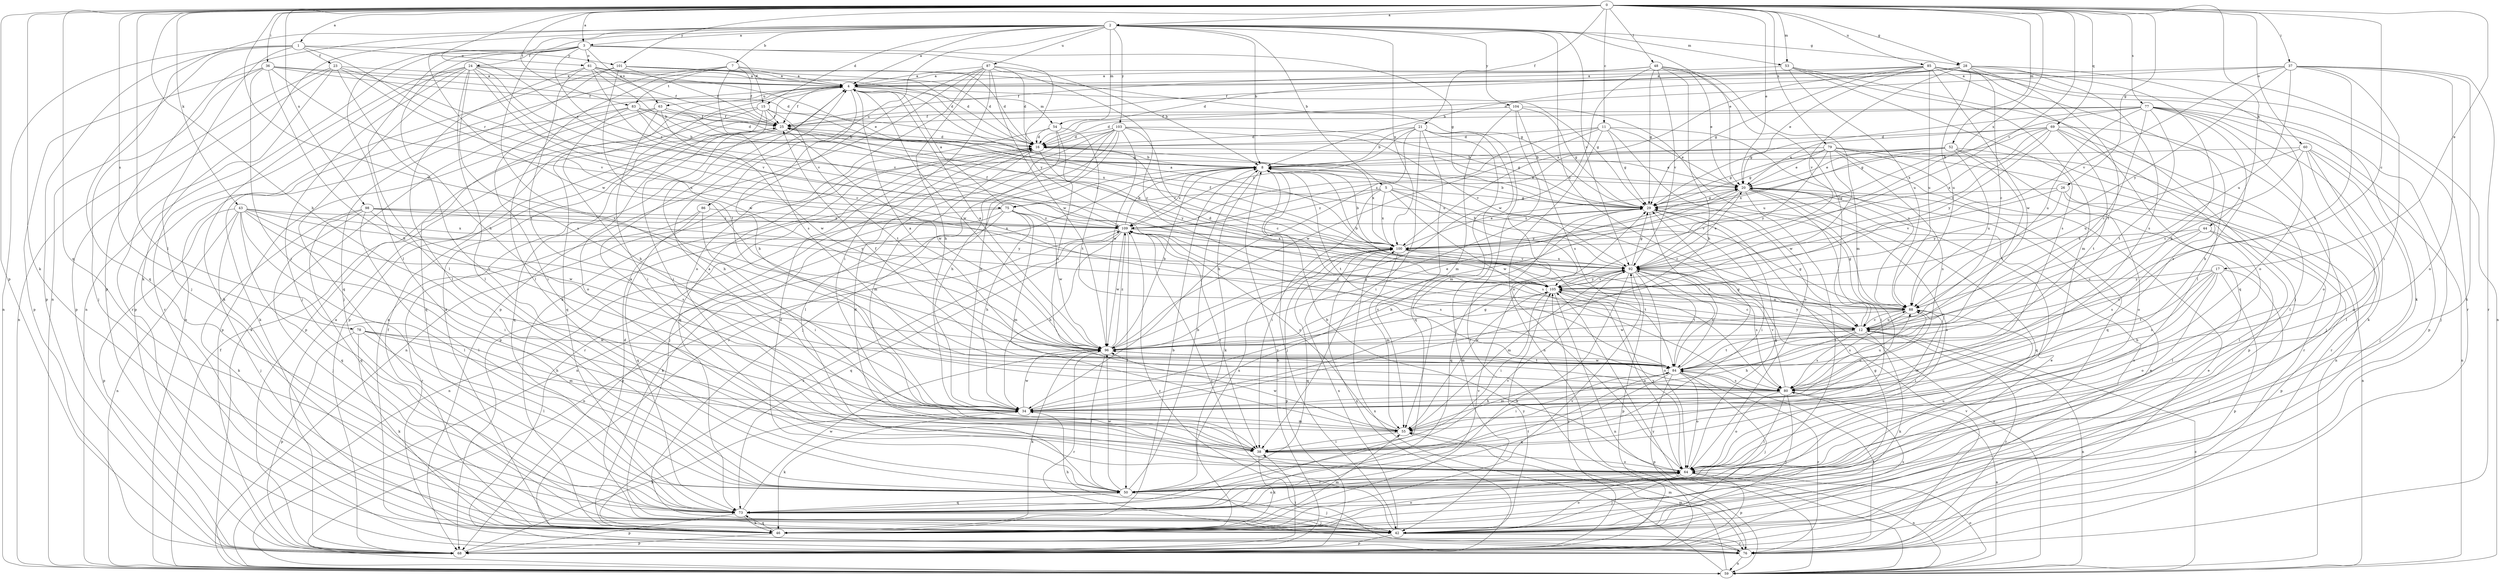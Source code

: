 strict digraph  {
0;
1;
2;
3;
4;
5;
7;
8;
11;
12;
15;
16;
17;
20;
21;
23;
24;
25;
26;
28;
29;
34;
36;
37;
38;
42;
43;
44;
46;
48;
50;
52;
53;
54;
55;
59;
60;
61;
63;
64;
68;
69;
73;
75;
76;
77;
78;
79;
80;
83;
84;
85;
86;
87;
88;
92;
96;
98;
100;
101;
103;
104;
105;
109;
0 -> 1  [label=a];
0 -> 2  [label=a];
0 -> 3  [label=a];
0 -> 11  [label=c];
0 -> 12  [label=c];
0 -> 17  [label=e];
0 -> 20  [label=e];
0 -> 21  [label=f];
0 -> 26  [label=g];
0 -> 28  [label=g];
0 -> 34  [label=h];
0 -> 36  [label=i];
0 -> 37  [label=i];
0 -> 43  [label=k];
0 -> 44  [label=k];
0 -> 46  [label=k];
0 -> 48  [label=l];
0 -> 50  [label=l];
0 -> 52  [label=m];
0 -> 53  [label=m];
0 -> 60  [label=o];
0 -> 68  [label=p];
0 -> 69  [label=q];
0 -> 73  [label=q];
0 -> 77  [label=s];
0 -> 78  [label=s];
0 -> 79  [label=s];
0 -> 83  [label=t];
0 -> 85  [label=u];
0 -> 92  [label=v];
0 -> 96  [label=w];
0 -> 98  [label=x];
0 -> 100  [label=x];
0 -> 101  [label=y];
0 -> 109  [label=z];
1 -> 23  [label=f];
1 -> 42  [label=j];
1 -> 59  [label=n];
1 -> 61  [label=o];
1 -> 68  [label=p];
1 -> 73  [label=q];
1 -> 75  [label=r];
1 -> 101  [label=y];
2 -> 3  [label=a];
2 -> 4  [label=a];
2 -> 5  [label=b];
2 -> 7  [label=b];
2 -> 8  [label=b];
2 -> 12  [label=c];
2 -> 15  [label=d];
2 -> 20  [label=e];
2 -> 28  [label=g];
2 -> 46  [label=k];
2 -> 50  [label=l];
2 -> 53  [label=m];
2 -> 54  [label=m];
2 -> 59  [label=n];
2 -> 68  [label=p];
2 -> 86  [label=u];
2 -> 87  [label=u];
2 -> 92  [label=v];
2 -> 96  [label=w];
2 -> 100  [label=x];
2 -> 103  [label=y];
2 -> 104  [label=y];
3 -> 15  [label=d];
3 -> 24  [label=f];
3 -> 29  [label=g];
3 -> 34  [label=h];
3 -> 50  [label=l];
3 -> 59  [label=n];
3 -> 61  [label=o];
3 -> 63  [label=o];
3 -> 80  [label=s];
3 -> 105  [label=y];
3 -> 109  [label=z];
4 -> 25  [label=f];
4 -> 29  [label=g];
4 -> 34  [label=h];
4 -> 54  [label=m];
4 -> 63  [label=o];
4 -> 68  [label=p];
4 -> 96  [label=w];
5 -> 12  [label=c];
5 -> 29  [label=g];
5 -> 38  [label=i];
5 -> 75  [label=r];
5 -> 80  [label=s];
5 -> 100  [label=x];
5 -> 105  [label=y];
5 -> 109  [label=z];
7 -> 4  [label=a];
7 -> 16  [label=d];
7 -> 25  [label=f];
7 -> 50  [label=l];
7 -> 59  [label=n];
7 -> 80  [label=s];
7 -> 83  [label=t];
8 -> 20  [label=e];
8 -> 42  [label=j];
8 -> 46  [label=k];
8 -> 59  [label=n];
8 -> 75  [label=r];
8 -> 84  [label=t];
8 -> 109  [label=z];
11 -> 16  [label=d];
11 -> 20  [label=e];
11 -> 29  [label=g];
11 -> 59  [label=n];
11 -> 64  [label=o];
11 -> 88  [label=u];
11 -> 96  [label=w];
11 -> 109  [label=z];
12 -> 29  [label=g];
12 -> 34  [label=h];
12 -> 46  [label=k];
12 -> 59  [label=n];
12 -> 76  [label=r];
12 -> 80  [label=s];
12 -> 84  [label=t];
12 -> 88  [label=u];
12 -> 96  [label=w];
12 -> 105  [label=y];
12 -> 109  [label=z];
15 -> 25  [label=f];
15 -> 38  [label=i];
15 -> 64  [label=o];
15 -> 68  [label=p];
15 -> 73  [label=q];
15 -> 84  [label=t];
15 -> 88  [label=u];
16 -> 8  [label=b];
16 -> 20  [label=e];
16 -> 42  [label=j];
16 -> 55  [label=m];
16 -> 76  [label=r];
16 -> 100  [label=x];
16 -> 105  [label=y];
17 -> 12  [label=c];
17 -> 34  [label=h];
17 -> 42  [label=j];
17 -> 64  [label=o];
17 -> 68  [label=p];
17 -> 80  [label=s];
17 -> 84  [label=t];
17 -> 105  [label=y];
20 -> 29  [label=g];
20 -> 38  [label=i];
20 -> 50  [label=l];
20 -> 64  [label=o];
20 -> 73  [label=q];
20 -> 92  [label=v];
20 -> 96  [label=w];
21 -> 8  [label=b];
21 -> 16  [label=d];
21 -> 34  [label=h];
21 -> 38  [label=i];
21 -> 42  [label=j];
21 -> 55  [label=m];
21 -> 73  [label=q];
21 -> 76  [label=r];
21 -> 109  [label=z];
23 -> 4  [label=a];
23 -> 59  [label=n];
23 -> 64  [label=o];
23 -> 68  [label=p];
23 -> 76  [label=r];
23 -> 88  [label=u];
23 -> 92  [label=v];
24 -> 4  [label=a];
24 -> 12  [label=c];
24 -> 16  [label=d];
24 -> 42  [label=j];
24 -> 46  [label=k];
24 -> 50  [label=l];
24 -> 73  [label=q];
24 -> 76  [label=r];
24 -> 80  [label=s];
24 -> 92  [label=v];
24 -> 96  [label=w];
25 -> 16  [label=d];
25 -> 34  [label=h];
25 -> 73  [label=q];
25 -> 96  [label=w];
26 -> 29  [label=g];
26 -> 50  [label=l];
26 -> 59  [label=n];
26 -> 92  [label=v];
26 -> 105  [label=y];
28 -> 4  [label=a];
28 -> 8  [label=b];
28 -> 12  [label=c];
28 -> 25  [label=f];
28 -> 34  [label=h];
28 -> 64  [label=o];
28 -> 80  [label=s];
28 -> 84  [label=t];
28 -> 88  [label=u];
28 -> 92  [label=v];
29 -> 8  [label=b];
29 -> 34  [label=h];
29 -> 38  [label=i];
29 -> 73  [label=q];
29 -> 84  [label=t];
29 -> 109  [label=z];
34 -> 29  [label=g];
34 -> 46  [label=k];
34 -> 55  [label=m];
34 -> 88  [label=u];
34 -> 96  [label=w];
34 -> 105  [label=y];
36 -> 4  [label=a];
36 -> 16  [label=d];
36 -> 25  [label=f];
36 -> 34  [label=h];
36 -> 38  [label=i];
36 -> 42  [label=j];
36 -> 68  [label=p];
36 -> 92  [label=v];
37 -> 4  [label=a];
37 -> 16  [label=d];
37 -> 38  [label=i];
37 -> 46  [label=k];
37 -> 64  [label=o];
37 -> 76  [label=r];
37 -> 84  [label=t];
37 -> 88  [label=u];
37 -> 92  [label=v];
37 -> 105  [label=y];
38 -> 4  [label=a];
38 -> 46  [label=k];
38 -> 64  [label=o];
42 -> 16  [label=d];
42 -> 20  [label=e];
42 -> 34  [label=h];
42 -> 64  [label=o];
42 -> 68  [label=p];
42 -> 76  [label=r];
42 -> 80  [label=s];
42 -> 100  [label=x];
42 -> 105  [label=y];
42 -> 109  [label=z];
43 -> 38  [label=i];
43 -> 42  [label=j];
43 -> 50  [label=l];
43 -> 59  [label=n];
43 -> 68  [label=p];
43 -> 73  [label=q];
43 -> 96  [label=w];
43 -> 100  [label=x];
43 -> 105  [label=y];
43 -> 109  [label=z];
44 -> 12  [label=c];
44 -> 50  [label=l];
44 -> 68  [label=p];
44 -> 80  [label=s];
44 -> 100  [label=x];
46 -> 4  [label=a];
46 -> 8  [label=b];
46 -> 20  [label=e];
46 -> 25  [label=f];
46 -> 29  [label=g];
46 -> 55  [label=m];
46 -> 64  [label=o];
46 -> 68  [label=p];
46 -> 73  [label=q];
46 -> 92  [label=v];
46 -> 109  [label=z];
48 -> 4  [label=a];
48 -> 12  [label=c];
48 -> 20  [label=e];
48 -> 25  [label=f];
48 -> 29  [label=g];
48 -> 34  [label=h];
48 -> 55  [label=m];
48 -> 92  [label=v];
48 -> 96  [label=w];
50 -> 8  [label=b];
50 -> 16  [label=d];
50 -> 42  [label=j];
50 -> 73  [label=q];
50 -> 84  [label=t];
50 -> 88  [label=u];
50 -> 92  [label=v];
50 -> 96  [label=w];
50 -> 100  [label=x];
52 -> 8  [label=b];
52 -> 20  [label=e];
52 -> 29  [label=g];
52 -> 64  [label=o];
52 -> 76  [label=r];
52 -> 84  [label=t];
52 -> 88  [label=u];
52 -> 100  [label=x];
53 -> 4  [label=a];
53 -> 42  [label=j];
53 -> 55  [label=m];
53 -> 80  [label=s];
53 -> 88  [label=u];
54 -> 16  [label=d];
54 -> 34  [label=h];
54 -> 73  [label=q];
54 -> 80  [label=s];
54 -> 84  [label=t];
55 -> 38  [label=i];
55 -> 96  [label=w];
55 -> 109  [label=z];
59 -> 4  [label=a];
59 -> 12  [label=c];
59 -> 25  [label=f];
59 -> 55  [label=m];
59 -> 64  [label=o];
59 -> 100  [label=x];
59 -> 105  [label=y];
60 -> 8  [label=b];
60 -> 12  [label=c];
60 -> 42  [label=j];
60 -> 50  [label=l];
60 -> 59  [label=n];
60 -> 64  [label=o];
60 -> 88  [label=u];
61 -> 4  [label=a];
61 -> 8  [label=b];
61 -> 16  [label=d];
61 -> 20  [label=e];
61 -> 25  [label=f];
61 -> 50  [label=l];
61 -> 84  [label=t];
61 -> 92  [label=v];
63 -> 8  [label=b];
63 -> 25  [label=f];
63 -> 29  [label=g];
63 -> 38  [label=i];
63 -> 68  [label=p];
63 -> 73  [label=q];
63 -> 96  [label=w];
64 -> 4  [label=a];
64 -> 8  [label=b];
64 -> 16  [label=d];
64 -> 29  [label=g];
64 -> 42  [label=j];
64 -> 50  [label=l];
64 -> 59  [label=n];
64 -> 68  [label=p];
64 -> 105  [label=y];
68 -> 4  [label=a];
68 -> 8  [label=b];
68 -> 20  [label=e];
68 -> 34  [label=h];
68 -> 38  [label=i];
68 -> 100  [label=x];
68 -> 105  [label=y];
69 -> 16  [label=d];
69 -> 20  [label=e];
69 -> 29  [label=g];
69 -> 42  [label=j];
69 -> 50  [label=l];
69 -> 80  [label=s];
69 -> 84  [label=t];
69 -> 92  [label=v];
69 -> 100  [label=x];
69 -> 105  [label=y];
73 -> 42  [label=j];
73 -> 46  [label=k];
73 -> 64  [label=o];
73 -> 68  [label=p];
73 -> 92  [label=v];
73 -> 96  [label=w];
75 -> 4  [label=a];
75 -> 34  [label=h];
75 -> 46  [label=k];
75 -> 55  [label=m];
75 -> 59  [label=n];
75 -> 68  [label=p];
75 -> 96  [label=w];
75 -> 109  [label=z];
76 -> 4  [label=a];
76 -> 20  [label=e];
76 -> 55  [label=m];
76 -> 59  [label=n];
76 -> 84  [label=t];
76 -> 92  [label=v];
76 -> 109  [label=z];
77 -> 12  [label=c];
77 -> 16  [label=d];
77 -> 25  [label=f];
77 -> 29  [label=g];
77 -> 34  [label=h];
77 -> 42  [label=j];
77 -> 46  [label=k];
77 -> 64  [label=o];
77 -> 68  [label=p];
77 -> 84  [label=t];
77 -> 88  [label=u];
77 -> 100  [label=x];
78 -> 34  [label=h];
78 -> 46  [label=k];
78 -> 50  [label=l];
78 -> 55  [label=m];
78 -> 68  [label=p];
78 -> 96  [label=w];
79 -> 8  [label=b];
79 -> 20  [label=e];
79 -> 29  [label=g];
79 -> 59  [label=n];
79 -> 68  [label=p];
79 -> 73  [label=q];
79 -> 76  [label=r];
79 -> 80  [label=s];
79 -> 96  [label=w];
79 -> 105  [label=y];
79 -> 109  [label=z];
80 -> 34  [label=h];
80 -> 42  [label=j];
80 -> 50  [label=l];
80 -> 59  [label=n];
80 -> 64  [label=o];
80 -> 88  [label=u];
80 -> 92  [label=v];
83 -> 8  [label=b];
83 -> 16  [label=d];
83 -> 25  [label=f];
83 -> 34  [label=h];
83 -> 38  [label=i];
83 -> 46  [label=k];
83 -> 100  [label=x];
84 -> 4  [label=a];
84 -> 25  [label=f];
84 -> 29  [label=g];
84 -> 38  [label=i];
84 -> 42  [label=j];
84 -> 55  [label=m];
84 -> 64  [label=o];
84 -> 68  [label=p];
84 -> 73  [label=q];
84 -> 76  [label=r];
84 -> 80  [label=s];
84 -> 92  [label=v];
84 -> 96  [label=w];
85 -> 4  [label=a];
85 -> 16  [label=d];
85 -> 20  [label=e];
85 -> 29  [label=g];
85 -> 46  [label=k];
85 -> 50  [label=l];
85 -> 59  [label=n];
85 -> 73  [label=q];
85 -> 76  [label=r];
85 -> 88  [label=u];
85 -> 96  [label=w];
85 -> 100  [label=x];
86 -> 38  [label=i];
86 -> 73  [label=q];
86 -> 76  [label=r];
86 -> 109  [label=z];
87 -> 4  [label=a];
87 -> 8  [label=b];
87 -> 12  [label=c];
87 -> 16  [label=d];
87 -> 34  [label=h];
87 -> 38  [label=i];
87 -> 46  [label=k];
87 -> 64  [label=o];
87 -> 68  [label=p];
87 -> 96  [label=w];
88 -> 12  [label=c];
88 -> 25  [label=f];
88 -> 29  [label=g];
88 -> 38  [label=i];
88 -> 55  [label=m];
88 -> 80  [label=s];
88 -> 96  [label=w];
92 -> 8  [label=b];
92 -> 20  [label=e];
92 -> 29  [label=g];
92 -> 46  [label=k];
92 -> 55  [label=m];
92 -> 59  [label=n];
92 -> 64  [label=o];
92 -> 68  [label=p];
92 -> 80  [label=s];
92 -> 84  [label=t];
92 -> 100  [label=x];
92 -> 105  [label=y];
96 -> 4  [label=a];
96 -> 8  [label=b];
96 -> 20  [label=e];
96 -> 29  [label=g];
96 -> 46  [label=k];
96 -> 50  [label=l];
96 -> 76  [label=r];
96 -> 84  [label=t];
96 -> 92  [label=v];
96 -> 109  [label=z];
98 -> 42  [label=j];
98 -> 46  [label=k];
98 -> 50  [label=l];
98 -> 73  [label=q];
98 -> 80  [label=s];
98 -> 100  [label=x];
98 -> 105  [label=y];
98 -> 109  [label=z];
100 -> 4  [label=a];
100 -> 8  [label=b];
100 -> 20  [label=e];
100 -> 25  [label=f];
100 -> 55  [label=m];
100 -> 68  [label=p];
100 -> 73  [label=q];
100 -> 84  [label=t];
100 -> 92  [label=v];
101 -> 4  [label=a];
101 -> 16  [label=d];
101 -> 25  [label=f];
101 -> 29  [label=g];
101 -> 42  [label=j];
101 -> 68  [label=p];
101 -> 84  [label=t];
103 -> 12  [label=c];
103 -> 16  [label=d];
103 -> 29  [label=g];
103 -> 34  [label=h];
103 -> 42  [label=j];
103 -> 50  [label=l];
103 -> 59  [label=n];
103 -> 68  [label=p];
103 -> 76  [label=r];
103 -> 92  [label=v];
103 -> 96  [label=w];
104 -> 25  [label=f];
104 -> 29  [label=g];
104 -> 55  [label=m];
104 -> 64  [label=o];
104 -> 80  [label=s];
104 -> 88  [label=u];
105 -> 8  [label=b];
105 -> 12  [label=c];
105 -> 16  [label=d];
105 -> 38  [label=i];
105 -> 55  [label=m];
105 -> 59  [label=n];
105 -> 64  [label=o];
105 -> 88  [label=u];
105 -> 92  [label=v];
109 -> 8  [label=b];
109 -> 25  [label=f];
109 -> 34  [label=h];
109 -> 38  [label=i];
109 -> 50  [label=l];
109 -> 59  [label=n];
109 -> 73  [label=q];
109 -> 80  [label=s];
109 -> 96  [label=w];
109 -> 100  [label=x];
}
